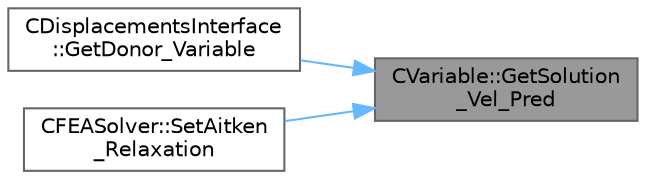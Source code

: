 digraph "CVariable::GetSolution_Vel_Pred"
{
 // LATEX_PDF_SIZE
  bgcolor="transparent";
  edge [fontname=Helvetica,fontsize=10,labelfontname=Helvetica,labelfontsize=10];
  node [fontname=Helvetica,fontsize=10,shape=box,height=0.2,width=0.4];
  rankdir="RL";
  Node1 [id="Node000001",label="CVariable::GetSolution\l_Vel_Pred",height=0.2,width=0.4,color="gray40", fillcolor="grey60", style="filled", fontcolor="black",tooltip="A virtual member. Get the velocity solution predictor."];
  Node1 -> Node2 [id="edge1_Node000001_Node000002",dir="back",color="steelblue1",style="solid",tooltip=" "];
  Node2 [id="Node000002",label="CDisplacementsInterface\l::GetDonor_Variable",height=0.2,width=0.4,color="grey40", fillcolor="white", style="filled",URL="$classCDisplacementsInterface.html#a092185abc231c163912e1bf620a0e5e6",tooltip="Retrieve the variable that will be sent from donor mesh to target mesh."];
  Node1 -> Node3 [id="edge2_Node000001_Node000003",dir="back",color="steelblue1",style="solid",tooltip=" "];
  Node3 [id="Node000003",label="CFEASolver::SetAitken\l_Relaxation",height=0.2,width=0.4,color="grey40", fillcolor="white", style="filled",URL="$classCFEASolver.html#a5b1b860ae2496eca84fc5ba91509147a",tooltip="Aitken's relaxation of the solution."];
}
